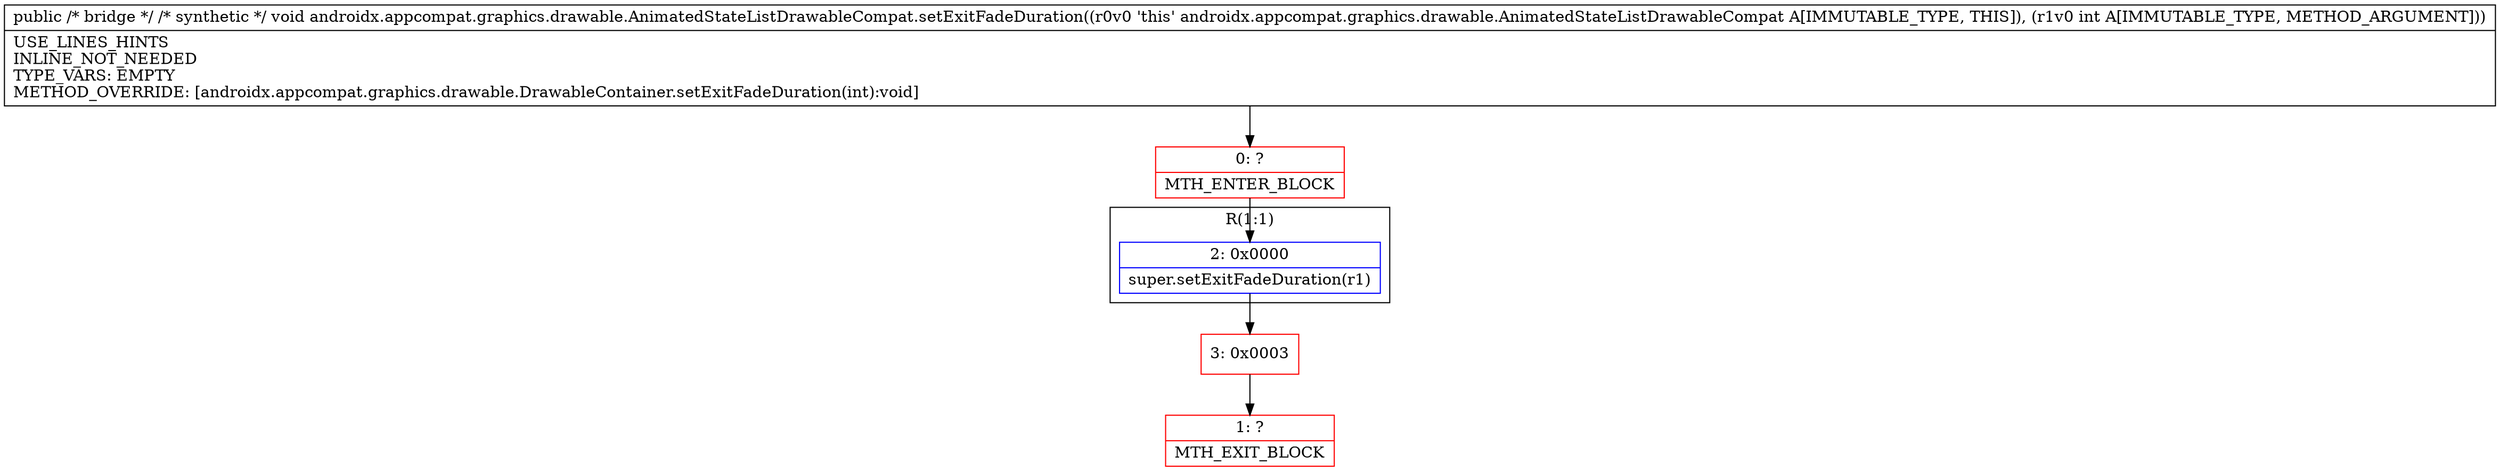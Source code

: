 digraph "CFG forandroidx.appcompat.graphics.drawable.AnimatedStateListDrawableCompat.setExitFadeDuration(I)V" {
subgraph cluster_Region_954557596 {
label = "R(1:1)";
node [shape=record,color=blue];
Node_2 [shape=record,label="{2\:\ 0x0000|super.setExitFadeDuration(r1)\l}"];
}
Node_0 [shape=record,color=red,label="{0\:\ ?|MTH_ENTER_BLOCK\l}"];
Node_3 [shape=record,color=red,label="{3\:\ 0x0003}"];
Node_1 [shape=record,color=red,label="{1\:\ ?|MTH_EXIT_BLOCK\l}"];
MethodNode[shape=record,label="{public \/* bridge *\/ \/* synthetic *\/ void androidx.appcompat.graphics.drawable.AnimatedStateListDrawableCompat.setExitFadeDuration((r0v0 'this' androidx.appcompat.graphics.drawable.AnimatedStateListDrawableCompat A[IMMUTABLE_TYPE, THIS]), (r1v0 int A[IMMUTABLE_TYPE, METHOD_ARGUMENT]))  | USE_LINES_HINTS\lINLINE_NOT_NEEDED\lTYPE_VARS: EMPTY\lMETHOD_OVERRIDE: [androidx.appcompat.graphics.drawable.DrawableContainer.setExitFadeDuration(int):void]\l}"];
MethodNode -> Node_0;Node_2 -> Node_3;
Node_0 -> Node_2;
Node_3 -> Node_1;
}

